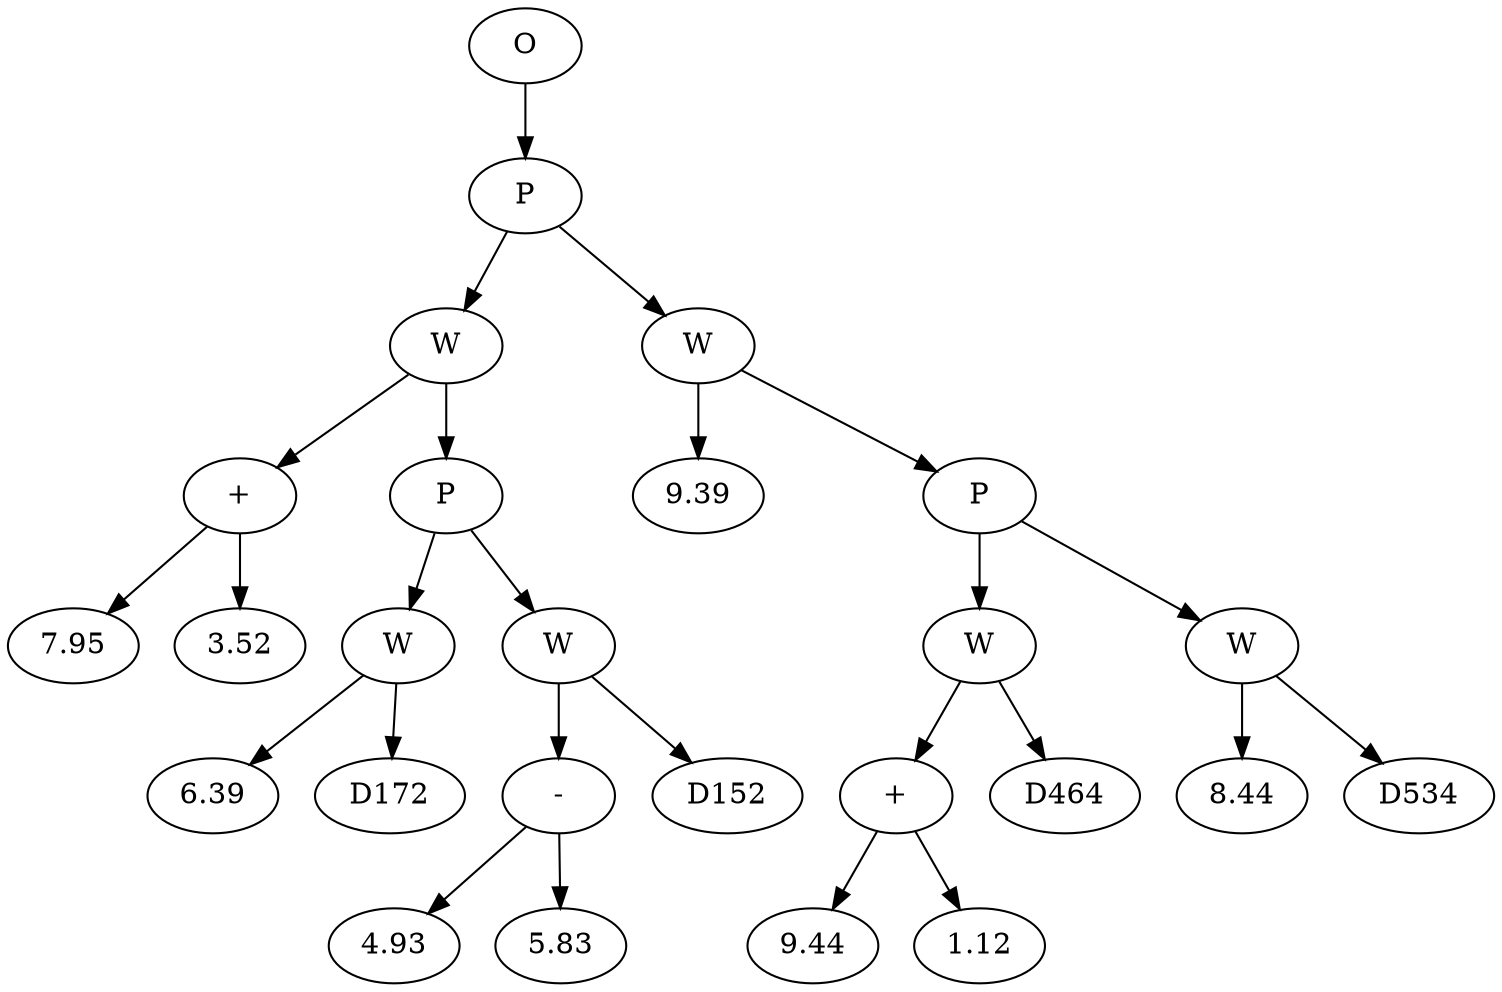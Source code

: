 // Tree
digraph {
	2964774 [label=O]
	2964775 [label=P]
	2964774 -> 2964775
	2964776 [label=W]
	2964775 -> 2964776
	2964777 [label="+"]
	2964776 -> 2964777
	2964778 [label=7.95]
	2964777 -> 2964778
	2964779 [label=3.52]
	2964777 -> 2964779
	2964780 [label=P]
	2964776 -> 2964780
	2964781 [label=W]
	2964780 -> 2964781
	2964782 [label=6.39]
	2964781 -> 2964782
	2964783 [label=D172]
	2964781 -> 2964783
	2964784 [label=W]
	2964780 -> 2964784
	2964785 [label="-"]
	2964784 -> 2964785
	2964786 [label=4.93]
	2964785 -> 2964786
	2964787 [label=5.83]
	2964785 -> 2964787
	2964788 [label=D152]
	2964784 -> 2964788
	2964789 [label=W]
	2964775 -> 2964789
	2964790 [label=9.39]
	2964789 -> 2964790
	2964791 [label=P]
	2964789 -> 2964791
	2964792 [label=W]
	2964791 -> 2964792
	2964793 [label="+"]
	2964792 -> 2964793
	2964794 [label=9.44]
	2964793 -> 2964794
	2964795 [label=1.12]
	2964793 -> 2964795
	2964796 [label=D464]
	2964792 -> 2964796
	2964797 [label=W]
	2964791 -> 2964797
	2964798 [label=8.44]
	2964797 -> 2964798
	2964799 [label=D534]
	2964797 -> 2964799
}
